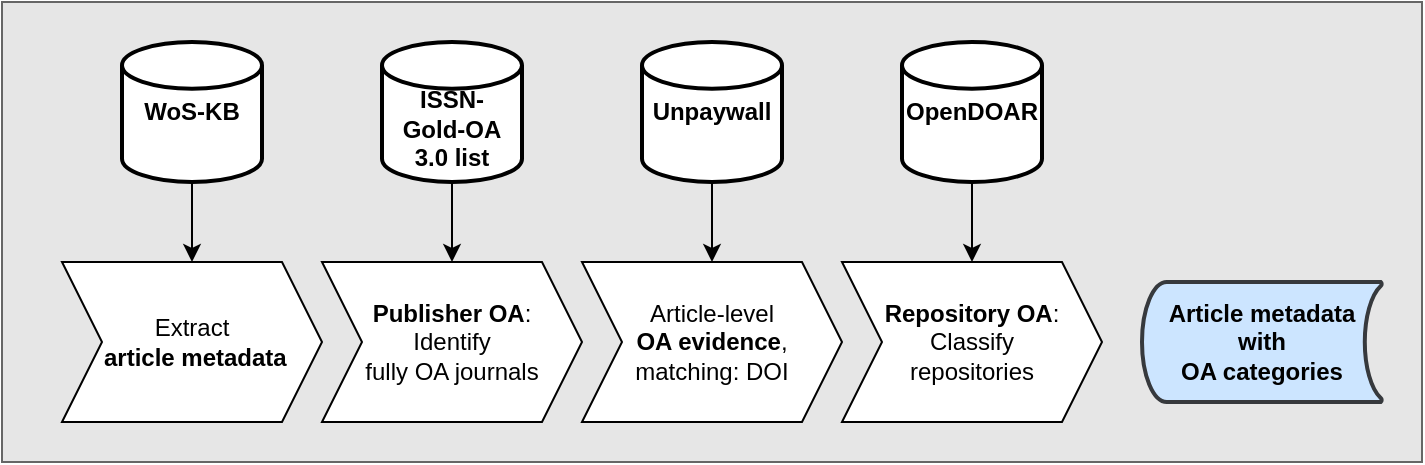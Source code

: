 <mxfile version="13.8.8" type="device"><diagram id="1FCaH0VMUkzBa8awyNoL" name="Page-1"><mxGraphModel dx="1370" dy="767" grid="1" gridSize="10" guides="1" tooltips="1" connect="1" arrows="1" fold="1" page="1" pageScale="1" pageWidth="850" pageHeight="1100" math="0" shadow="0"><root><mxCell id="0"/><mxCell id="1" parent="0"/><mxCell id="cfx9On0O86nNs2fHDC7Z-1" value="" style="rounded=1;whiteSpace=wrap;html=1;fillColor=#E6E6E6;strokeColor=#666666;fontColor=#333333;arcSize=0;" vertex="1" parent="1"><mxGeometry x="70" y="130" width="710" height="230" as="geometry"/></mxCell><mxCell id="cfx9On0O86nNs2fHDC7Z-2" style="edgeStyle=orthogonalEdgeStyle;rounded=0;orthogonalLoop=1;jettySize=auto;html=1;entryX=0.5;entryY=0;entryDx=0;entryDy=0;" edge="1" parent="1" source="cfx9On0O86nNs2fHDC7Z-3" target="cfx9On0O86nNs2fHDC7Z-8"><mxGeometry relative="1" as="geometry"/></mxCell><mxCell id="cfx9On0O86nNs2fHDC7Z-3" value="&lt;b&gt;WoS-KB&lt;/b&gt;" style="strokeWidth=2;html=1;shape=mxgraph.flowchart.database;whiteSpace=wrap;" vertex="1" parent="1"><mxGeometry x="130" y="150" width="70" height="70" as="geometry"/></mxCell><mxCell id="cfx9On0O86nNs2fHDC7Z-4" style="edgeStyle=orthogonalEdgeStyle;rounded=0;orthogonalLoop=1;jettySize=auto;html=1;entryX=0.5;entryY=0;entryDx=0;entryDy=0;" edge="1" parent="1" source="cfx9On0O86nNs2fHDC7Z-5" target="cfx9On0O86nNs2fHDC7Z-9"><mxGeometry relative="1" as="geometry"/></mxCell><mxCell id="cfx9On0O86nNs2fHDC7Z-5" value="&lt;b&gt;Unpaywall&lt;/b&gt;" style="strokeWidth=2;html=1;shape=mxgraph.flowchart.database;whiteSpace=wrap;" vertex="1" parent="1"><mxGeometry x="390" y="150" width="70" height="70" as="geometry"/></mxCell><mxCell id="cfx9On0O86nNs2fHDC7Z-6" style="edgeStyle=orthogonalEdgeStyle;rounded=0;orthogonalLoop=1;jettySize=auto;html=1;entryX=0.5;entryY=0;entryDx=0;entryDy=0;" edge="1" parent="1" source="cfx9On0O86nNs2fHDC7Z-7" target="cfx9On0O86nNs2fHDC7Z-10"><mxGeometry relative="1" as="geometry"/></mxCell><mxCell id="cfx9On0O86nNs2fHDC7Z-7" value="&lt;div style=&quot;font-size: 14px&quot;&gt;&lt;br&gt;&lt;/div&gt;&lt;div&gt;&lt;b&gt;ISSN-&lt;/b&gt;&lt;/div&gt;&lt;div&gt;&lt;b&gt;Gold-OA&lt;/b&gt;&lt;/div&gt;&lt;div&gt;&lt;b&gt;3.0 list&lt;/b&gt;&lt;/div&gt;" style="strokeWidth=2;html=1;shape=mxgraph.flowchart.database;whiteSpace=wrap;" vertex="1" parent="1"><mxGeometry x="260" y="150" width="70" height="70" as="geometry"/></mxCell><mxCell id="cfx9On0O86nNs2fHDC7Z-8" value="&lt;div&gt;Extract&lt;/div&gt;&lt;div&gt;&lt;b&gt;&amp;nbsp;article metadata&lt;/b&gt;&lt;/div&gt;" style="shape=step;perimeter=stepPerimeter;whiteSpace=wrap;html=1;fixedSize=1;" vertex="1" parent="1"><mxGeometry x="100" y="260" width="130" height="80" as="geometry"/></mxCell><mxCell id="cfx9On0O86nNs2fHDC7Z-9" value="&lt;div&gt;Article-level&lt;/div&gt;&lt;div&gt;&lt;b&gt;OA evidence&lt;/b&gt;,&lt;/div&gt;&lt;div&gt;matching: DOI&lt;/div&gt;" style="shape=step;perimeter=stepPerimeter;whiteSpace=wrap;html=1;fixedSize=1;" vertex="1" parent="1"><mxGeometry x="360" y="260" width="130" height="80" as="geometry"/></mxCell><mxCell id="cfx9On0O86nNs2fHDC7Z-10" value="&lt;div&gt;&lt;b&gt;Publisher OA&lt;/b&gt;:&lt;/div&gt;&lt;div&gt;Identify&lt;/div&gt;&lt;div&gt;fully OA journals&lt;/div&gt;" style="shape=step;perimeter=stepPerimeter;whiteSpace=wrap;html=1;fixedSize=1;" vertex="1" parent="1"><mxGeometry x="230" y="260" width="130" height="80" as="geometry"/></mxCell><mxCell id="cfx9On0O86nNs2fHDC7Z-11" value="&lt;div&gt;&lt;b&gt;Repository OA&lt;/b&gt;:&lt;/div&gt;&lt;div&gt;Classify&lt;/div&gt;&lt;div&gt;repositories&lt;br&gt;&lt;/div&gt;" style="shape=step;perimeter=stepPerimeter;whiteSpace=wrap;html=1;fixedSize=1;" vertex="1" parent="1"><mxGeometry x="490" y="260" width="130" height="80" as="geometry"/></mxCell><mxCell id="cfx9On0O86nNs2fHDC7Z-12" style="edgeStyle=orthogonalEdgeStyle;rounded=0;orthogonalLoop=1;jettySize=auto;html=1;entryX=0.5;entryY=0;entryDx=0;entryDy=0;" edge="1" parent="1" source="cfx9On0O86nNs2fHDC7Z-13" target="cfx9On0O86nNs2fHDC7Z-11"><mxGeometry relative="1" as="geometry"/></mxCell><mxCell id="cfx9On0O86nNs2fHDC7Z-13" value="&lt;b&gt;OpenDOAR&lt;/b&gt;" style="strokeWidth=2;html=1;shape=mxgraph.flowchart.database;whiteSpace=wrap;" vertex="1" parent="1"><mxGeometry x="520" y="150" width="70" height="70" as="geometry"/></mxCell><mxCell id="cfx9On0O86nNs2fHDC7Z-14" value="&lt;div&gt;&lt;b&gt;Article metadata&lt;/b&gt;&lt;/div&gt;&lt;div&gt;&lt;b&gt;with&lt;/b&gt;&lt;/div&gt;&lt;div&gt;&lt;b&gt;OA categories&lt;/b&gt;&lt;/div&gt;" style="strokeWidth=2;html=1;shape=mxgraph.flowchart.stored_data;whiteSpace=wrap;fillColor=#cce5ff;strokeColor=#36393d;" vertex="1" parent="1"><mxGeometry x="640" y="270" width="120" height="60" as="geometry"/></mxCell></root></mxGraphModel></diagram></mxfile>